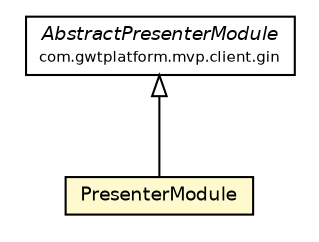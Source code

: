 #!/usr/local/bin/dot
#
# Class diagram 
# Generated by UmlGraph version 4.6 (http://www.spinellis.gr/sw/umlgraph)
#

digraph G {
	edge [fontname="Helvetica",fontsize=10,labelfontname="Helvetica",labelfontsize=10];
	node [fontname="Helvetica",fontsize=10,shape=plaintext];
	// br.net.meditec.client.inject.PresenterModule
	c5393 [label=<<table border="0" cellborder="1" cellspacing="0" cellpadding="2" port="p" bgcolor="lemonChiffon" href="./PresenterModule.html">
		<tr><td><table border="0" cellspacing="0" cellpadding="1">
			<tr><td> PresenterModule </td></tr>
		</table></td></tr>
		</table>>, fontname="Helvetica", fontcolor="black", fontsize=9.0];
	//br.net.meditec.client.inject.PresenterModule extends com.gwtplatform.mvp.client.gin.AbstractPresenterModule
	c5414:p -> c5393:p [dir=back,arrowtail=empty];
	// com.gwtplatform.mvp.client.gin.AbstractPresenterModule
	c5414 [label=<<table border="0" cellborder="1" cellspacing="0" cellpadding="2" port="p" href="http://java.sun.com/j2se/1.4.2/docs/api/com/gwtplatform/mvp/client/gin/AbstractPresenterModule.html">
		<tr><td><table border="0" cellspacing="0" cellpadding="1">
			<tr><td><font face="Helvetica-Oblique"> AbstractPresenterModule </font></td></tr>
			<tr><td><font point-size="7.0"> com.gwtplatform.mvp.client.gin </font></td></tr>
		</table></td></tr>
		</table>>, fontname="Helvetica", fontcolor="black", fontsize=9.0];
}

